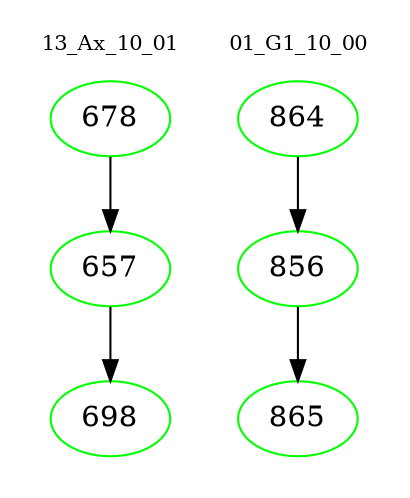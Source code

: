 digraph{
subgraph cluster_0 {
color = white
label = "13_Ax_10_01";
fontsize=10;
T0_678 [label="678", color="green"]
T0_678 -> T0_657 [color="black"]
T0_657 [label="657", color="green"]
T0_657 -> T0_698 [color="black"]
T0_698 [label="698", color="green"]
}
subgraph cluster_1 {
color = white
label = "01_G1_10_00";
fontsize=10;
T1_864 [label="864", color="green"]
T1_864 -> T1_856 [color="black"]
T1_856 [label="856", color="green"]
T1_856 -> T1_865 [color="black"]
T1_865 [label="865", color="green"]
}
}
